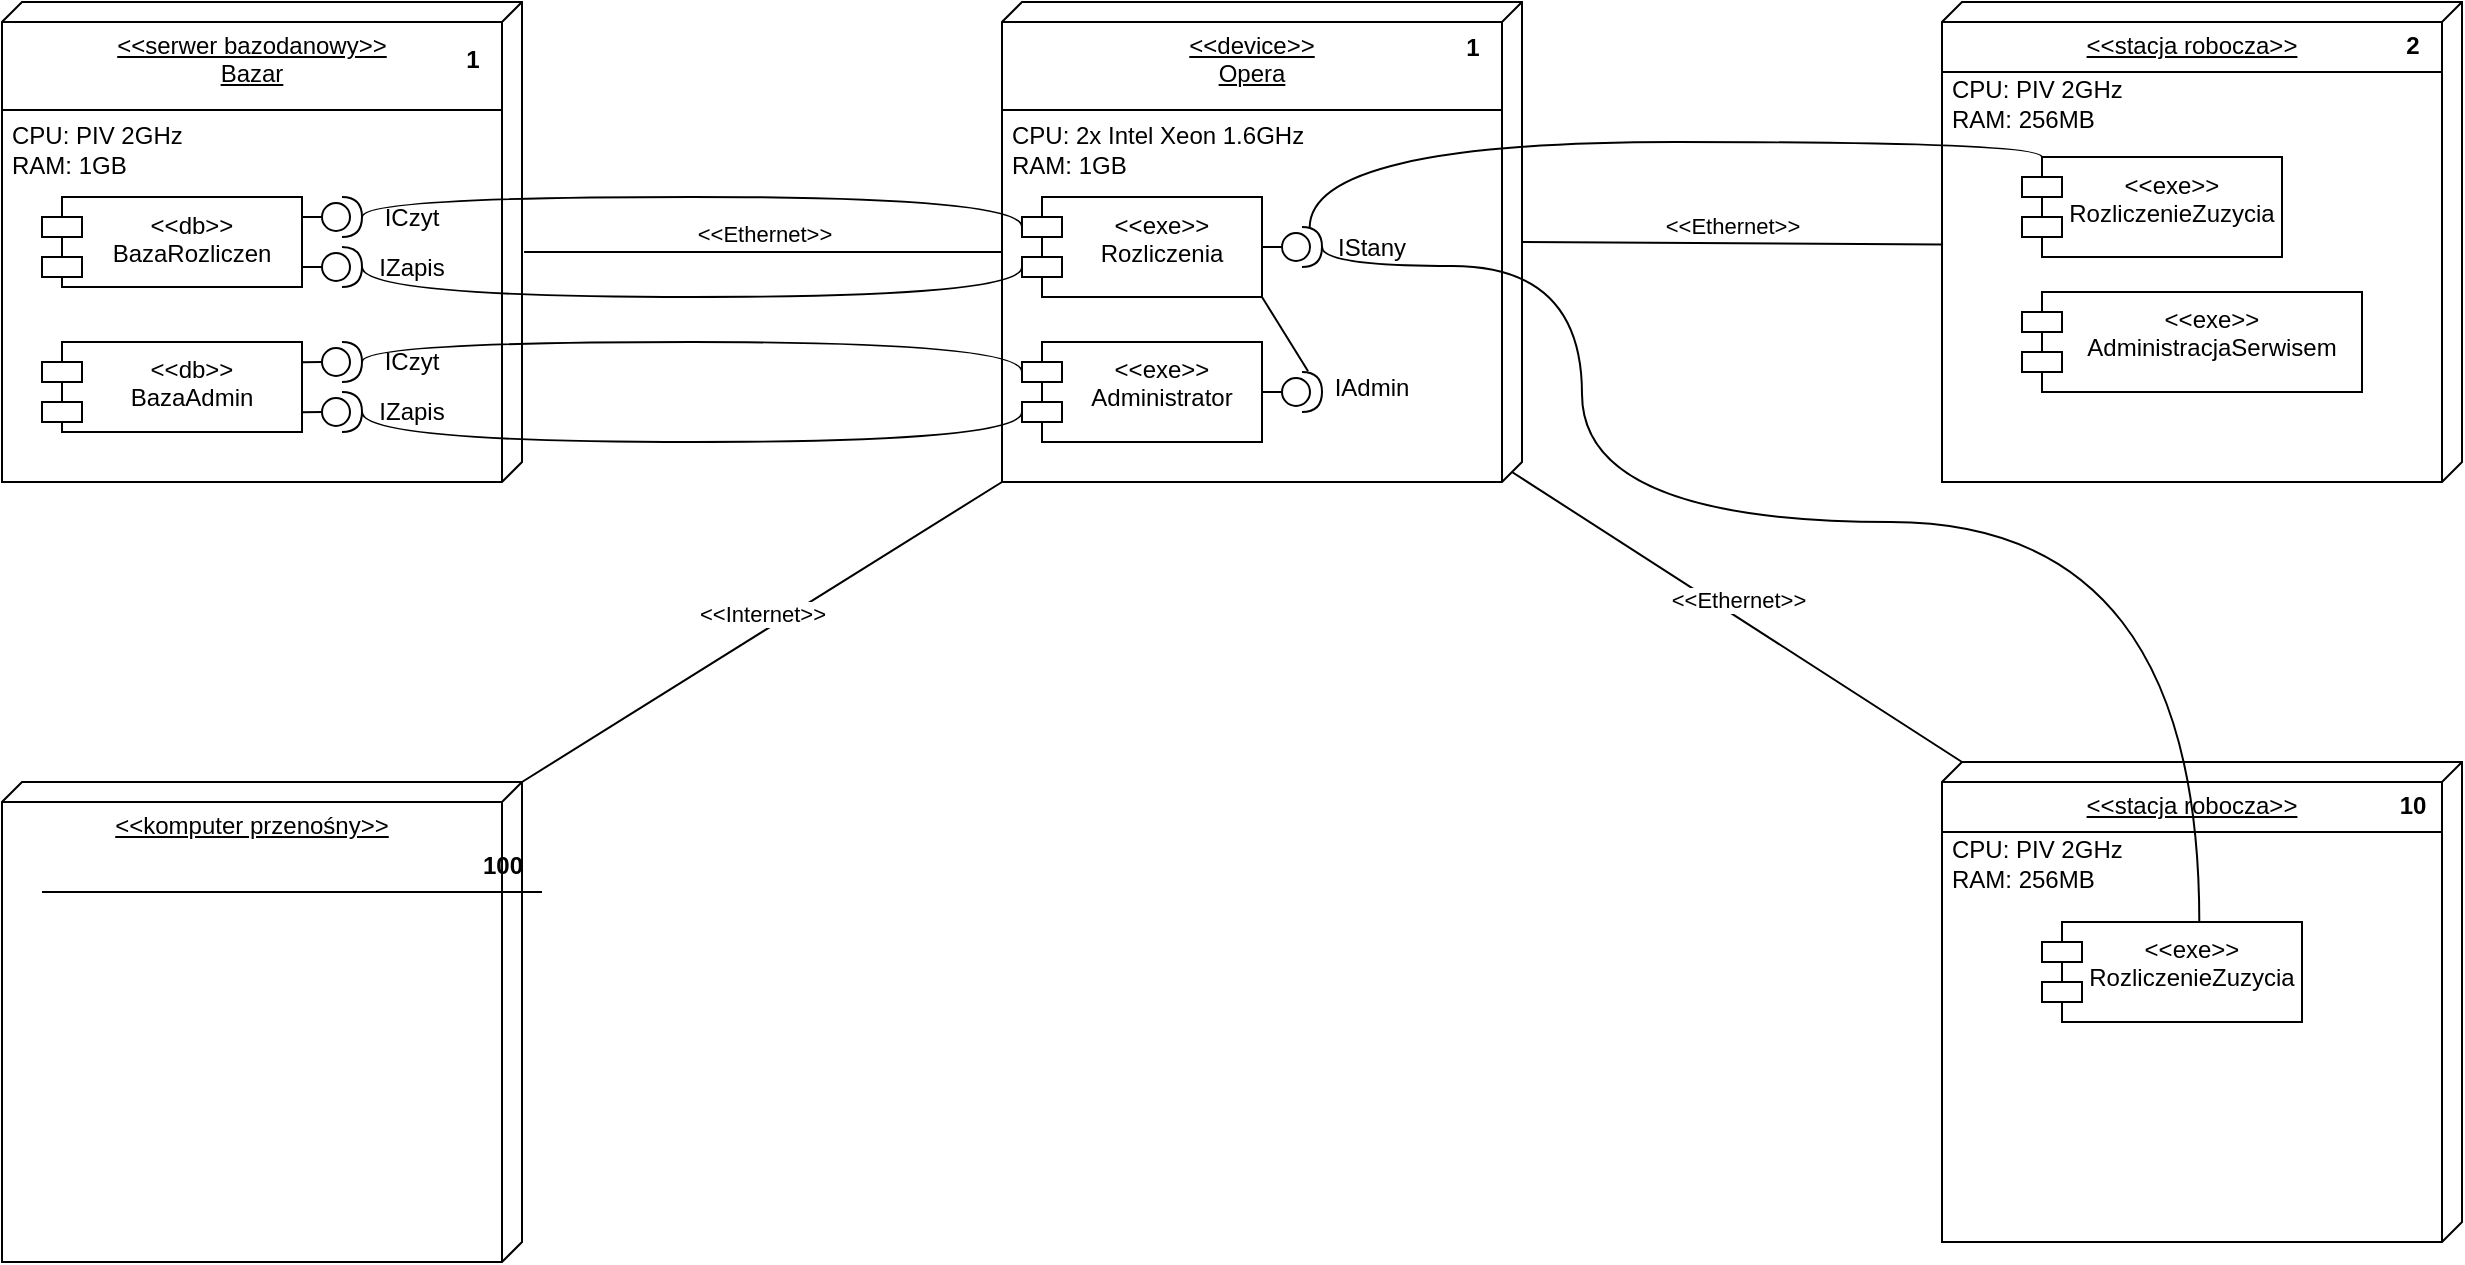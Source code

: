 <mxfile version="24.2.5" type="github">
  <diagram name="Strona-1" id="0XVHCtTMGLhsiArneO4f">
    <mxGraphModel dx="2220" dy="758" grid="1" gridSize="10" guides="1" tooltips="1" connect="1" arrows="1" fold="1" page="1" pageScale="1" pageWidth="827" pageHeight="1169" math="0" shadow="0">
      <root>
        <mxCell id="0" />
        <mxCell id="1" parent="0" />
        <mxCell id="JoC4vt0uxFuf1quDbikh-2" value="&amp;lt;&amp;lt;device&amp;gt;&amp;gt;&lt;br&gt;&lt;div style=&quot;&quot;&gt;&lt;span style=&quot;background-color: initial;&quot;&gt;Opera&lt;/span&gt;&lt;/div&gt;&lt;div style=&quot;&quot;&gt;&lt;span style=&quot;background-color: initial;&quot;&gt;&lt;br&gt;&lt;/span&gt;&lt;/div&gt;&lt;div style=&quot;text-align: left;&quot;&gt;&lt;span style=&quot;background-color: initial;&quot;&gt;&lt;br&gt;&lt;/span&gt;&lt;/div&gt;" style="verticalAlign=top;align=center;spacingTop=8;spacingLeft=2;spacingRight=12;shape=cube;size=10;direction=south;fontStyle=4;html=1;whiteSpace=wrap;" vertex="1" parent="1">
          <mxGeometry x="470" y="220" width="260" height="240" as="geometry" />
        </mxCell>
        <mxCell id="JoC4vt0uxFuf1quDbikh-5" value="" style="line;strokeWidth=1;fillColor=none;align=left;verticalAlign=middle;spacingTop=-1;spacingLeft=3;spacingRight=3;rotatable=0;labelPosition=right;points=[];portConstraint=eastwest;strokeColor=inherit;" vertex="1" parent="1">
          <mxGeometry x="470" y="270" width="250" height="8" as="geometry" />
        </mxCell>
        <mxCell id="JoC4vt0uxFuf1quDbikh-7" value="&amp;lt;&amp;lt;serwer bazodanowy&amp;gt;&amp;gt;&lt;br&gt;&lt;div style=&quot;&quot;&gt;&lt;span style=&quot;background-color: initial;&quot;&gt;Bazar&lt;/span&gt;&lt;/div&gt;" style="verticalAlign=top;align=center;spacingTop=8;spacingLeft=2;spacingRight=12;shape=cube;size=10;direction=south;fontStyle=4;html=1;whiteSpace=wrap;movable=1;resizable=1;rotatable=1;deletable=1;editable=1;locked=0;connectable=1;" vertex="1" parent="1">
          <mxGeometry x="-30" y="220" width="260" height="240" as="geometry" />
        </mxCell>
        <mxCell id="JoC4vt0uxFuf1quDbikh-8" value="" style="line;strokeWidth=1;fillColor=none;align=left;verticalAlign=middle;spacingTop=-1;spacingLeft=3;spacingRight=3;rotatable=1;labelPosition=right;points=[];portConstraint=eastwest;strokeColor=inherit;movable=1;resizable=1;deletable=1;editable=1;locked=0;connectable=1;" vertex="1" parent="1">
          <mxGeometry x="-30" y="270" width="250" height="8" as="geometry" />
        </mxCell>
        <mxCell id="JoC4vt0uxFuf1quDbikh-11" value="&lt;span style=&quot;font-weight: normal;&quot;&gt;CPU: 2x Intel Xeon 1.6GHz&lt;/span&gt;&lt;div style=&quot;&quot;&gt;&lt;span style=&quot;font-weight: normal;&quot;&gt;RAM: 1GB&lt;/span&gt;&lt;/div&gt;" style="text;align=left;fontStyle=1;verticalAlign=middle;spacingLeft=3;spacingRight=3;strokeColor=none;rotatable=0;points=[[0,0.5],[1,0.5]];portConstraint=eastwest;html=1;" vertex="1" parent="1">
          <mxGeometry x="470" y="278" width="180" height="32" as="geometry" />
        </mxCell>
        <mxCell id="JoC4vt0uxFuf1quDbikh-12" value="&lt;span style=&quot;font-weight: normal;&quot;&gt;CPU: PIV 2GHz&lt;/span&gt;&lt;div style=&quot;&quot;&gt;&lt;span style=&quot;font-weight: normal;&quot;&gt;RAM: 1GB&lt;/span&gt;&lt;/div&gt;" style="text;align=left;fontStyle=1;verticalAlign=middle;spacingLeft=3;spacingRight=3;strokeColor=none;rotatable=0;points=[[0,0.5],[1,0.5]];portConstraint=eastwest;html=1;" vertex="1" parent="1">
          <mxGeometry x="-30" y="278" width="180" height="32" as="geometry" />
        </mxCell>
        <mxCell id="JoC4vt0uxFuf1quDbikh-14" value="&amp;lt;&amp;lt;Ethernet&amp;gt;&amp;gt;" style="html=1;verticalAlign=bottom;endArrow=none;curved=0;rounded=0;entryX=0.521;entryY=-0.004;entryDx=0;entryDy=0;entryPerimeter=0;exitX=0;exitY=0;exitDx=125;exitDy=260;exitPerimeter=0;endFill=0;" edge="1" parent="1" source="JoC4vt0uxFuf1quDbikh-2" target="JoC4vt0uxFuf1quDbikh-7">
          <mxGeometry width="80" relative="1" as="geometry">
            <mxPoint x="320" y="470" as="sourcePoint" />
            <mxPoint x="400" y="470" as="targetPoint" />
          </mxGeometry>
        </mxCell>
        <mxCell id="JoC4vt0uxFuf1quDbikh-15" value="&amp;lt;&amp;lt;stacja robocza&amp;gt;&amp;gt;&lt;br&gt;&lt;div style=&quot;&quot;&gt;&lt;br&gt;&lt;/div&gt;&lt;div style=&quot;&quot;&gt;&lt;span style=&quot;background-color: initial;&quot;&gt;&lt;br&gt;&lt;/span&gt;&lt;/div&gt;&lt;div style=&quot;text-align: left;&quot;&gt;&lt;span style=&quot;background-color: initial;&quot;&gt;&lt;br&gt;&lt;/span&gt;&lt;/div&gt;" style="verticalAlign=top;align=center;spacingTop=8;spacingLeft=2;spacingRight=12;shape=cube;size=10;direction=south;fontStyle=4;html=1;whiteSpace=wrap;" vertex="1" parent="1">
          <mxGeometry x="940" y="600" width="260" height="240" as="geometry" />
        </mxCell>
        <mxCell id="JoC4vt0uxFuf1quDbikh-16" value="" style="line;strokeWidth=1;fillColor=none;align=left;verticalAlign=middle;spacingTop=-1;spacingLeft=3;spacingRight=3;rotatable=0;labelPosition=right;points=[];portConstraint=eastwest;strokeColor=inherit;" vertex="1" parent="1">
          <mxGeometry x="940" y="631" width="250" height="8" as="geometry" />
        </mxCell>
        <mxCell id="JoC4vt0uxFuf1quDbikh-17" value="&amp;lt;&amp;lt;Ethernet&amp;gt;&amp;gt;" style="html=1;verticalAlign=bottom;endArrow=none;curved=0;rounded=0;entryX=0;entryY=0;entryDx=0;entryDy=250;entryPerimeter=0;endFill=0;exitX=0;exitY=0;exitDx=235;exitDy=5;exitPerimeter=0;" edge="1" parent="1" source="JoC4vt0uxFuf1quDbikh-2" target="JoC4vt0uxFuf1quDbikh-15">
          <mxGeometry width="80" relative="1" as="geometry">
            <mxPoint x="150" y="480" as="sourcePoint" />
            <mxPoint x="410" y="510" as="targetPoint" />
          </mxGeometry>
        </mxCell>
        <mxCell id="JoC4vt0uxFuf1quDbikh-18" value="&amp;lt;&amp;lt;komputer przenośny&amp;gt;&amp;gt;" style="verticalAlign=top;align=center;spacingTop=8;spacingLeft=2;spacingRight=12;shape=cube;size=10;direction=south;fontStyle=4;html=1;whiteSpace=wrap;" vertex="1" parent="1">
          <mxGeometry x="-30" y="610" width="260" height="240" as="geometry" />
        </mxCell>
        <mxCell id="JoC4vt0uxFuf1quDbikh-19" value="" style="line;strokeWidth=1;fillColor=none;align=left;verticalAlign=middle;spacingTop=-1;spacingLeft=3;spacingRight=3;rotatable=0;labelPosition=right;points=[];portConstraint=eastwest;strokeColor=inherit;" vertex="1" parent="1">
          <mxGeometry x="-10" y="661" width="250" height="8" as="geometry" />
        </mxCell>
        <mxCell id="JoC4vt0uxFuf1quDbikh-20" value="100" style="text;align=center;fontStyle=1;verticalAlign=middle;spacingLeft=3;spacingRight=3;strokeColor=none;rotatable=0;points=[[0,0.5],[1,0.5]];portConstraint=eastwest;html=1;" vertex="1" parent="1">
          <mxGeometry x="180" y="639" width="80" height="26" as="geometry" />
        </mxCell>
        <mxCell id="JoC4vt0uxFuf1quDbikh-21" value="1" style="text;align=center;fontStyle=1;verticalAlign=middle;spacingLeft=3;spacingRight=3;strokeColor=none;rotatable=0;points=[[0,0.5],[1,0.5]];portConstraint=eastwest;html=1;" vertex="1" parent="1">
          <mxGeometry x="190" y="236" width="30" height="26" as="geometry" />
        </mxCell>
        <mxCell id="JoC4vt0uxFuf1quDbikh-22" value="1" style="text;align=center;fontStyle=1;verticalAlign=middle;spacingLeft=3;spacingRight=3;strokeColor=none;rotatable=0;points=[[0,0.5],[1,0.5]];portConstraint=eastwest;html=1;" vertex="1" parent="1">
          <mxGeometry x="690" y="230" width="30" height="26" as="geometry" />
        </mxCell>
        <mxCell id="JoC4vt0uxFuf1quDbikh-23" value="10" style="text;align=center;fontStyle=1;verticalAlign=middle;spacingLeft=3;spacingRight=3;strokeColor=none;rotatable=0;points=[[0,0.5],[1,0.5]];portConstraint=eastwest;html=1;" vertex="1" parent="1">
          <mxGeometry x="1160" y="609" width="30" height="26" as="geometry" />
        </mxCell>
        <mxCell id="JoC4vt0uxFuf1quDbikh-24" value="&amp;lt;&amp;lt;Internet&amp;gt;&amp;gt;" style="html=1;verticalAlign=bottom;endArrow=none;curved=0;rounded=0;entryX=0;entryY=0;entryDx=0;entryDy=0;entryPerimeter=0;exitX=1;exitY=1;exitDx=0;exitDy=0;exitPerimeter=0;endFill=0;" edge="1" parent="1" source="JoC4vt0uxFuf1quDbikh-2" target="JoC4vt0uxFuf1quDbikh-18">
          <mxGeometry width="80" relative="1" as="geometry">
            <mxPoint x="290" y="470" as="sourcePoint" />
            <mxPoint x="520" y="480" as="targetPoint" />
          </mxGeometry>
        </mxCell>
        <mxCell id="JoC4vt0uxFuf1quDbikh-25" value="&lt;span style=&quot;font-weight: normal;&quot;&gt;CPU: PIV 2GHz&lt;/span&gt;&lt;div style=&quot;&quot;&gt;&lt;span style=&quot;font-weight: normal;&quot;&gt;RAM: 256MB&lt;/span&gt;&lt;/div&gt;" style="text;align=left;fontStyle=1;verticalAlign=middle;spacingLeft=3;spacingRight=3;strokeColor=none;rotatable=0;points=[[0,0.5],[1,0.5]];portConstraint=eastwest;html=1;" vertex="1" parent="1">
          <mxGeometry x="940" y="635" width="180" height="32" as="geometry" />
        </mxCell>
        <mxCell id="JoC4vt0uxFuf1quDbikh-26" value="&amp;lt;&amp;lt;db&amp;gt;&amp;gt;&lt;br&gt;BazaRozliczen" style="shape=module;align=left;spacingLeft=20;align=center;verticalAlign=top;whiteSpace=wrap;html=1;" vertex="1" parent="1">
          <mxGeometry x="-10" y="317.5" width="130" height="45" as="geometry" />
        </mxCell>
        <mxCell id="JoC4vt0uxFuf1quDbikh-27" value="&amp;lt;&amp;lt;db&amp;gt;&amp;gt;&lt;br&gt;BazaAdmin" style="shape=module;align=left;spacingLeft=20;align=center;verticalAlign=top;whiteSpace=wrap;html=1;" vertex="1" parent="1">
          <mxGeometry x="-10" y="390" width="130" height="45" as="geometry" />
        </mxCell>
        <mxCell id="JoC4vt0uxFuf1quDbikh-29" value="" style="ellipse;whiteSpace=wrap;html=1;align=center;aspect=fixed;fillColor=none;strokeColor=none;resizable=0;perimeter=centerPerimeter;rotatable=0;allowArrows=0;points=[];outlineConnect=1;" vertex="1" parent="1">
          <mxGeometry x="140" y="342.5" width="10" height="10" as="geometry" />
        </mxCell>
        <mxCell id="JoC4vt0uxFuf1quDbikh-32" value="&amp;lt;&amp;lt;exe&amp;gt;&amp;gt;&lt;br&gt;Administrator" style="shape=module;align=left;spacingLeft=20;align=center;verticalAlign=top;whiteSpace=wrap;html=1;" vertex="1" parent="1">
          <mxGeometry x="480" y="390" width="120" height="50" as="geometry" />
        </mxCell>
        <mxCell id="JoC4vt0uxFuf1quDbikh-35" value="" style="ellipse;whiteSpace=wrap;html=1;align=center;aspect=fixed;fillColor=none;strokeColor=none;resizable=0;perimeter=centerPerimeter;rotatable=0;allowArrows=0;points=[];outlineConnect=1;" vertex="1" parent="1">
          <mxGeometry x="610" y="410" width="10" height="10" as="geometry" />
        </mxCell>
        <mxCell id="JoC4vt0uxFuf1quDbikh-36" value="" style="shape=providedRequiredInterface;html=1;verticalLabelPosition=bottom;sketch=0;" vertex="1" parent="1">
          <mxGeometry x="130" y="415" width="20" height="20" as="geometry" />
        </mxCell>
        <mxCell id="JoC4vt0uxFuf1quDbikh-38" value="" style="shape=providedRequiredInterface;html=1;verticalLabelPosition=bottom;sketch=0;" vertex="1" parent="1">
          <mxGeometry x="130" y="342.5" width="20" height="20" as="geometry" />
        </mxCell>
        <mxCell id="JoC4vt0uxFuf1quDbikh-39" value="" style="shape=providedRequiredInterface;html=1;verticalLabelPosition=bottom;sketch=0;" vertex="1" parent="1">
          <mxGeometry x="610" y="405" width="20" height="20" as="geometry" />
        </mxCell>
        <mxCell id="JoC4vt0uxFuf1quDbikh-41" value="" style="endArrow=none;html=1;rounded=0;entryX=1;entryY=0.5;entryDx=0;entryDy=0;exitX=0;exitY=0.5;exitDx=0;exitDy=0;exitPerimeter=0;" edge="1" parent="1" source="JoC4vt0uxFuf1quDbikh-38">
          <mxGeometry width="50" height="50" relative="1" as="geometry">
            <mxPoint x="350" y="442.5" as="sourcePoint" />
            <mxPoint x="120" y="352.5" as="targetPoint" />
          </mxGeometry>
        </mxCell>
        <mxCell id="JoC4vt0uxFuf1quDbikh-42" value="" style="endArrow=none;html=1;rounded=0;entryX=0.999;entryY=0.558;entryDx=0;entryDy=0;exitX=0;exitY=0.5;exitDx=0;exitDy=0;exitPerimeter=0;entryPerimeter=0;" edge="1" parent="1" source="JoC4vt0uxFuf1quDbikh-36">
          <mxGeometry width="50" height="50" relative="1" as="geometry">
            <mxPoint x="140" y="370" as="sourcePoint" />
            <mxPoint x="119.87" y="425.11" as="targetPoint" />
          </mxGeometry>
        </mxCell>
        <mxCell id="JoC4vt0uxFuf1quDbikh-43" value="" style="endArrow=none;html=1;rounded=0;exitX=1;exitY=0.5;exitDx=0;exitDy=0;" edge="1" parent="1" source="JoC4vt0uxFuf1quDbikh-32">
          <mxGeometry width="50" height="50" relative="1" as="geometry">
            <mxPoint x="590" y="460" as="sourcePoint" />
            <mxPoint x="610" y="415" as="targetPoint" />
          </mxGeometry>
        </mxCell>
        <mxCell id="JoC4vt0uxFuf1quDbikh-44" value="" style="ellipse;whiteSpace=wrap;html=1;align=center;aspect=fixed;fillColor=none;strokeColor=none;resizable=0;perimeter=centerPerimeter;rotatable=0;allowArrows=0;points=[];outlineConnect=1;" vertex="1" parent="1">
          <mxGeometry x="140" y="317.5" width="10" height="10" as="geometry" />
        </mxCell>
        <mxCell id="JoC4vt0uxFuf1quDbikh-45" value="" style="shape=providedRequiredInterface;html=1;verticalLabelPosition=bottom;sketch=0;" vertex="1" parent="1">
          <mxGeometry x="130" y="317.5" width="20" height="20" as="geometry" />
        </mxCell>
        <mxCell id="JoC4vt0uxFuf1quDbikh-46" value="" style="endArrow=none;html=1;rounded=0;entryX=1;entryY=0.5;entryDx=0;entryDy=0;exitX=0;exitY=0.5;exitDx=0;exitDy=0;exitPerimeter=0;" edge="1" source="JoC4vt0uxFuf1quDbikh-45" parent="1">
          <mxGeometry width="50" height="50" relative="1" as="geometry">
            <mxPoint x="350" y="417.5" as="sourcePoint" />
            <mxPoint x="120" y="327.5" as="targetPoint" />
          </mxGeometry>
        </mxCell>
        <mxCell id="JoC4vt0uxFuf1quDbikh-47" value="" style="shape=providedRequiredInterface;html=1;verticalLabelPosition=bottom;sketch=0;" vertex="1" parent="1">
          <mxGeometry x="130" y="390" width="20" height="20" as="geometry" />
        </mxCell>
        <mxCell id="JoC4vt0uxFuf1quDbikh-48" value="" style="endArrow=none;html=1;rounded=0;entryX=0.999;entryY=0.558;entryDx=0;entryDy=0;exitX=0;exitY=0.5;exitDx=0;exitDy=0;exitPerimeter=0;entryPerimeter=0;" edge="1" source="JoC4vt0uxFuf1quDbikh-47" parent="1">
          <mxGeometry width="50" height="50" relative="1" as="geometry">
            <mxPoint x="140" y="345" as="sourcePoint" />
            <mxPoint x="119.87" y="400.11" as="targetPoint" />
          </mxGeometry>
        </mxCell>
        <mxCell id="JoC4vt0uxFuf1quDbikh-50" value="ICzyt" style="text;html=1;align=center;verticalAlign=middle;whiteSpace=wrap;rounded=0;" vertex="1" parent="1">
          <mxGeometry x="160" y="322.5" width="30" height="10" as="geometry" />
        </mxCell>
        <mxCell id="JoC4vt0uxFuf1quDbikh-51" value="ICzyt" style="text;html=1;align=center;verticalAlign=middle;whiteSpace=wrap;rounded=0;" vertex="1" parent="1">
          <mxGeometry x="160" y="395" width="30" height="10" as="geometry" />
        </mxCell>
        <mxCell id="JoC4vt0uxFuf1quDbikh-52" value="IZapis" style="text;html=1;align=center;verticalAlign=middle;whiteSpace=wrap;rounded=0;" vertex="1" parent="1">
          <mxGeometry x="160" y="420" width="30" height="10" as="geometry" />
        </mxCell>
        <mxCell id="JoC4vt0uxFuf1quDbikh-53" value="IZapis" style="text;html=1;align=center;verticalAlign=middle;whiteSpace=wrap;rounded=0;" vertex="1" parent="1">
          <mxGeometry x="160" y="347.5" width="30" height="10" as="geometry" />
        </mxCell>
        <mxCell id="JoC4vt0uxFuf1quDbikh-54" style="edgeStyle=orthogonalEdgeStyle;rounded=0;orthogonalLoop=1;jettySize=auto;html=1;exitX=0.5;exitY=1;exitDx=0;exitDy=0;" edge="1" parent="1" source="JoC4vt0uxFuf1quDbikh-52" target="JoC4vt0uxFuf1quDbikh-52">
          <mxGeometry relative="1" as="geometry" />
        </mxCell>
        <mxCell id="JoC4vt0uxFuf1quDbikh-55" value="" style="endArrow=none;html=1;rounded=0;entryX=0;entryY=0;entryDx=0;entryDy=15;entryPerimeter=0;exitX=1;exitY=0.5;exitDx=0;exitDy=0;exitPerimeter=0;edgeStyle=orthogonalEdgeStyle;curved=1;" edge="1" parent="1" source="JoC4vt0uxFuf1quDbikh-47" target="JoC4vt0uxFuf1quDbikh-32">
          <mxGeometry width="50" height="50" relative="1" as="geometry">
            <mxPoint x="340" y="470" as="sourcePoint" />
            <mxPoint x="390" y="420" as="targetPoint" />
            <Array as="points">
              <mxPoint x="150" y="390" />
              <mxPoint x="480" y="390" />
            </Array>
          </mxGeometry>
        </mxCell>
        <mxCell id="JoC4vt0uxFuf1quDbikh-56" value="" style="endArrow=none;html=1;rounded=0;exitX=1;exitY=0.5;exitDx=0;exitDy=0;exitPerimeter=0;entryX=0;entryY=0;entryDx=0;entryDy=35;entryPerimeter=0;edgeStyle=orthogonalEdgeStyle;curved=1;" edge="1" parent="1" source="JoC4vt0uxFuf1quDbikh-36" target="JoC4vt0uxFuf1quDbikh-32">
          <mxGeometry width="50" height="50" relative="1" as="geometry">
            <mxPoint x="150" y="420" as="sourcePoint" />
            <mxPoint x="400" y="420" as="targetPoint" />
            <Array as="points">
              <mxPoint x="150" y="440" />
              <mxPoint x="480" y="440" />
            </Array>
          </mxGeometry>
        </mxCell>
        <mxCell id="JoC4vt0uxFuf1quDbikh-59" value="&amp;lt;&amp;lt;exe&amp;gt;&amp;gt;&lt;br&gt;Rozliczenia" style="shape=module;align=left;spacingLeft=20;align=center;verticalAlign=top;whiteSpace=wrap;html=1;" vertex="1" parent="1">
          <mxGeometry x="480" y="317.5" width="120" height="50" as="geometry" />
        </mxCell>
        <mxCell id="JoC4vt0uxFuf1quDbikh-60" value="" style="endArrow=none;html=1;rounded=0;entryX=0;entryY=0;entryDx=0;entryDy=15;entryPerimeter=0;exitX=1;exitY=0.5;exitDx=0;exitDy=0;exitPerimeter=0;edgeStyle=orthogonalEdgeStyle;curved=1;" edge="1" parent="1">
          <mxGeometry width="50" height="50" relative="1" as="geometry">
            <mxPoint x="150" y="327.47" as="sourcePoint" />
            <mxPoint x="480" y="332.47" as="targetPoint" />
            <Array as="points">
              <mxPoint x="150" y="317.47" />
              <mxPoint x="480" y="317.47" />
            </Array>
          </mxGeometry>
        </mxCell>
        <mxCell id="JoC4vt0uxFuf1quDbikh-61" value="" style="endArrow=none;html=1;rounded=0;exitX=1;exitY=0.5;exitDx=0;exitDy=0;exitPerimeter=0;entryX=0;entryY=0;entryDx=0;entryDy=35;entryPerimeter=0;edgeStyle=orthogonalEdgeStyle;curved=1;" edge="1" parent="1">
          <mxGeometry width="50" height="50" relative="1" as="geometry">
            <mxPoint x="150" y="352.5" as="sourcePoint" />
            <mxPoint x="480" y="352.5" as="targetPoint" />
            <Array as="points">
              <mxPoint x="150" y="367.5" />
              <mxPoint x="480" y="367.5" />
            </Array>
          </mxGeometry>
        </mxCell>
        <mxCell id="JoC4vt0uxFuf1quDbikh-63" value="" style="ellipse;whiteSpace=wrap;html=1;align=center;aspect=fixed;fillColor=none;strokeColor=none;resizable=0;perimeter=centerPerimeter;rotatable=0;allowArrows=0;points=[];outlineConnect=1;" vertex="1" parent="1">
          <mxGeometry x="610" y="337.5" width="10" height="10" as="geometry" />
        </mxCell>
        <mxCell id="JoC4vt0uxFuf1quDbikh-64" value="" style="shape=providedRequiredInterface;html=1;verticalLabelPosition=bottom;sketch=0;" vertex="1" parent="1">
          <mxGeometry x="610" y="332.5" width="20" height="20" as="geometry" />
        </mxCell>
        <mxCell id="JoC4vt0uxFuf1quDbikh-65" value="" style="endArrow=none;html=1;rounded=0;exitX=1;exitY=0.5;exitDx=0;exitDy=0;" edge="1" parent="1">
          <mxGeometry width="50" height="50" relative="1" as="geometry">
            <mxPoint x="600" y="342.5" as="sourcePoint" />
            <mxPoint x="610" y="342.5" as="targetPoint" />
          </mxGeometry>
        </mxCell>
        <mxCell id="JoC4vt0uxFuf1quDbikh-66" value="IStany" style="text;html=1;align=center;verticalAlign=middle;whiteSpace=wrap;rounded=0;" vertex="1" parent="1">
          <mxGeometry x="640" y="337.5" width="30" height="10" as="geometry" />
        </mxCell>
        <mxCell id="JoC4vt0uxFuf1quDbikh-67" value="IAdmin" style="text;html=1;align=center;verticalAlign=middle;whiteSpace=wrap;rounded=0;" vertex="1" parent="1">
          <mxGeometry x="640" y="407.5" width="30" height="10" as="geometry" />
        </mxCell>
        <mxCell id="JoC4vt0uxFuf1quDbikh-68" value="" style="endArrow=none;html=1;rounded=0;entryX=1;entryY=1;entryDx=0;entryDy=0;exitX=0.652;exitY=-0.021;exitDx=0;exitDy=0;exitPerimeter=0;" edge="1" parent="1" source="JoC4vt0uxFuf1quDbikh-39" target="JoC4vt0uxFuf1quDbikh-59">
          <mxGeometry width="50" height="50" relative="1" as="geometry">
            <mxPoint x="310" y="500" as="sourcePoint" />
            <mxPoint x="360" y="450" as="targetPoint" />
          </mxGeometry>
        </mxCell>
        <mxCell id="JoC4vt0uxFuf1quDbikh-69" value="&amp;lt;&amp;lt;exe&amp;gt;&amp;gt;&lt;br&gt;RozliczenieZuzycia" style="shape=module;align=left;spacingLeft=20;align=center;verticalAlign=top;whiteSpace=wrap;html=1;" vertex="1" parent="1">
          <mxGeometry x="990" y="680" width="130" height="50" as="geometry" />
        </mxCell>
        <mxCell id="JoC4vt0uxFuf1quDbikh-72" value="&amp;lt;&amp;lt;stacja robocza&amp;gt;&amp;gt;&lt;br&gt;&lt;div style=&quot;&quot;&gt;&lt;br&gt;&lt;/div&gt;&lt;div style=&quot;&quot;&gt;&lt;span style=&quot;background-color: initial;&quot;&gt;&lt;br&gt;&lt;/span&gt;&lt;/div&gt;&lt;div style=&quot;text-align: left;&quot;&gt;&lt;span style=&quot;background-color: initial;&quot;&gt;&lt;br&gt;&lt;/span&gt;&lt;/div&gt;" style="verticalAlign=top;align=center;spacingTop=8;spacingLeft=2;spacingRight=12;shape=cube;size=10;direction=south;fontStyle=4;html=1;whiteSpace=wrap;" vertex="1" parent="1">
          <mxGeometry x="940" y="220" width="260" height="240" as="geometry" />
        </mxCell>
        <mxCell id="JoC4vt0uxFuf1quDbikh-73" value="" style="line;strokeWidth=1;fillColor=none;align=left;verticalAlign=middle;spacingTop=-1;spacingLeft=3;spacingRight=3;rotatable=0;labelPosition=right;points=[];portConstraint=eastwest;strokeColor=inherit;" vertex="1" parent="1">
          <mxGeometry x="940" y="251" width="250" height="8" as="geometry" />
        </mxCell>
        <mxCell id="JoC4vt0uxFuf1quDbikh-74" value="2" style="text;align=center;fontStyle=1;verticalAlign=middle;spacingLeft=3;spacingRight=3;strokeColor=none;rotatable=0;points=[[0,0.5],[1,0.5]];portConstraint=eastwest;html=1;" vertex="1" parent="1">
          <mxGeometry x="1160" y="229" width="30" height="26" as="geometry" />
        </mxCell>
        <mxCell id="JoC4vt0uxFuf1quDbikh-75" value="&lt;span style=&quot;font-weight: normal;&quot;&gt;CPU: PIV 2GHz&lt;/span&gt;&lt;div style=&quot;&quot;&gt;&lt;span style=&quot;font-weight: normal;&quot;&gt;RAM: 256MB&lt;/span&gt;&lt;/div&gt;" style="text;align=left;fontStyle=1;verticalAlign=middle;spacingLeft=3;spacingRight=3;strokeColor=none;rotatable=0;points=[[0,0.5],[1,0.5]];portConstraint=eastwest;html=1;" vertex="1" parent="1">
          <mxGeometry x="940" y="255" width="180" height="32" as="geometry" />
        </mxCell>
        <mxCell id="JoC4vt0uxFuf1quDbikh-76" value="&amp;lt;&amp;lt;exe&amp;gt;&amp;gt;&lt;br&gt;RozliczenieZuzycia" style="shape=module;align=left;spacingLeft=20;align=center;verticalAlign=top;whiteSpace=wrap;html=1;" vertex="1" parent="1">
          <mxGeometry x="980" y="297.5" width="130" height="50" as="geometry" />
        </mxCell>
        <mxCell id="JoC4vt0uxFuf1quDbikh-77" value="&amp;lt;&amp;lt;Ethernet&amp;gt;&amp;gt;" style="html=1;verticalAlign=bottom;endArrow=none;curved=0;rounded=0;entryX=0.505;entryY=0.998;entryDx=0;entryDy=0;entryPerimeter=0;endFill=0;exitX=0;exitY=0;exitDx=235;exitDy=5;exitPerimeter=0;" edge="1" parent="1" target="JoC4vt0uxFuf1quDbikh-72">
          <mxGeometry width="80" relative="1" as="geometry">
            <mxPoint x="730" y="340" as="sourcePoint" />
            <mxPoint x="955" y="485" as="targetPoint" />
          </mxGeometry>
        </mxCell>
        <mxCell id="JoC4vt0uxFuf1quDbikh-78" value="" style="endArrow=none;html=1;rounded=0;entryX=1;entryY=0.5;entryDx=0;entryDy=0;exitX=0.605;exitY=0.01;exitDx=0;exitDy=0;exitPerimeter=0;edgeStyle=orthogonalEdgeStyle;curved=1;entryPerimeter=0;" edge="1" parent="1" target="JoC4vt0uxFuf1quDbikh-64">
          <mxGeometry width="50" height="50" relative="1" as="geometry">
            <mxPoint x="1068.65" y="680.0" as="sourcePoint" />
            <mxPoint x="630" y="342.0" as="targetPoint" />
            <Array as="points">
              <mxPoint x="1069" y="480" />
              <mxPoint x="760" y="480" />
              <mxPoint x="760" y="352" />
              <mxPoint x="630" y="352" />
            </Array>
          </mxGeometry>
        </mxCell>
        <mxCell id="JoC4vt0uxFuf1quDbikh-79" value="&amp;lt;&amp;lt;exe&amp;gt;&amp;gt;&lt;br&gt;AdministracjaSerwisem" style="shape=module;align=left;spacingLeft=20;align=center;verticalAlign=top;whiteSpace=wrap;html=1;" vertex="1" parent="1">
          <mxGeometry x="980" y="365" width="170" height="50" as="geometry" />
        </mxCell>
        <mxCell id="JoC4vt0uxFuf1quDbikh-80" value="" style="endArrow=none;html=1;rounded=0;entryX=0;entryY=0;entryDx=10;entryDy=0;entryPerimeter=0;exitX=0.692;exitY=0.016;exitDx=0;exitDy=0;exitPerimeter=0;edgeStyle=orthogonalEdgeStyle;curved=1;" edge="1" parent="1" source="JoC4vt0uxFuf1quDbikh-64" target="JoC4vt0uxFuf1quDbikh-76">
          <mxGeometry width="50" height="50" relative="1" as="geometry">
            <mxPoint x="910" y="500" as="sourcePoint" />
            <mxPoint x="960" y="450" as="targetPoint" />
            <Array as="points">
              <mxPoint x="624" y="290" />
              <mxPoint x="990" y="290" />
            </Array>
          </mxGeometry>
        </mxCell>
      </root>
    </mxGraphModel>
  </diagram>
</mxfile>
